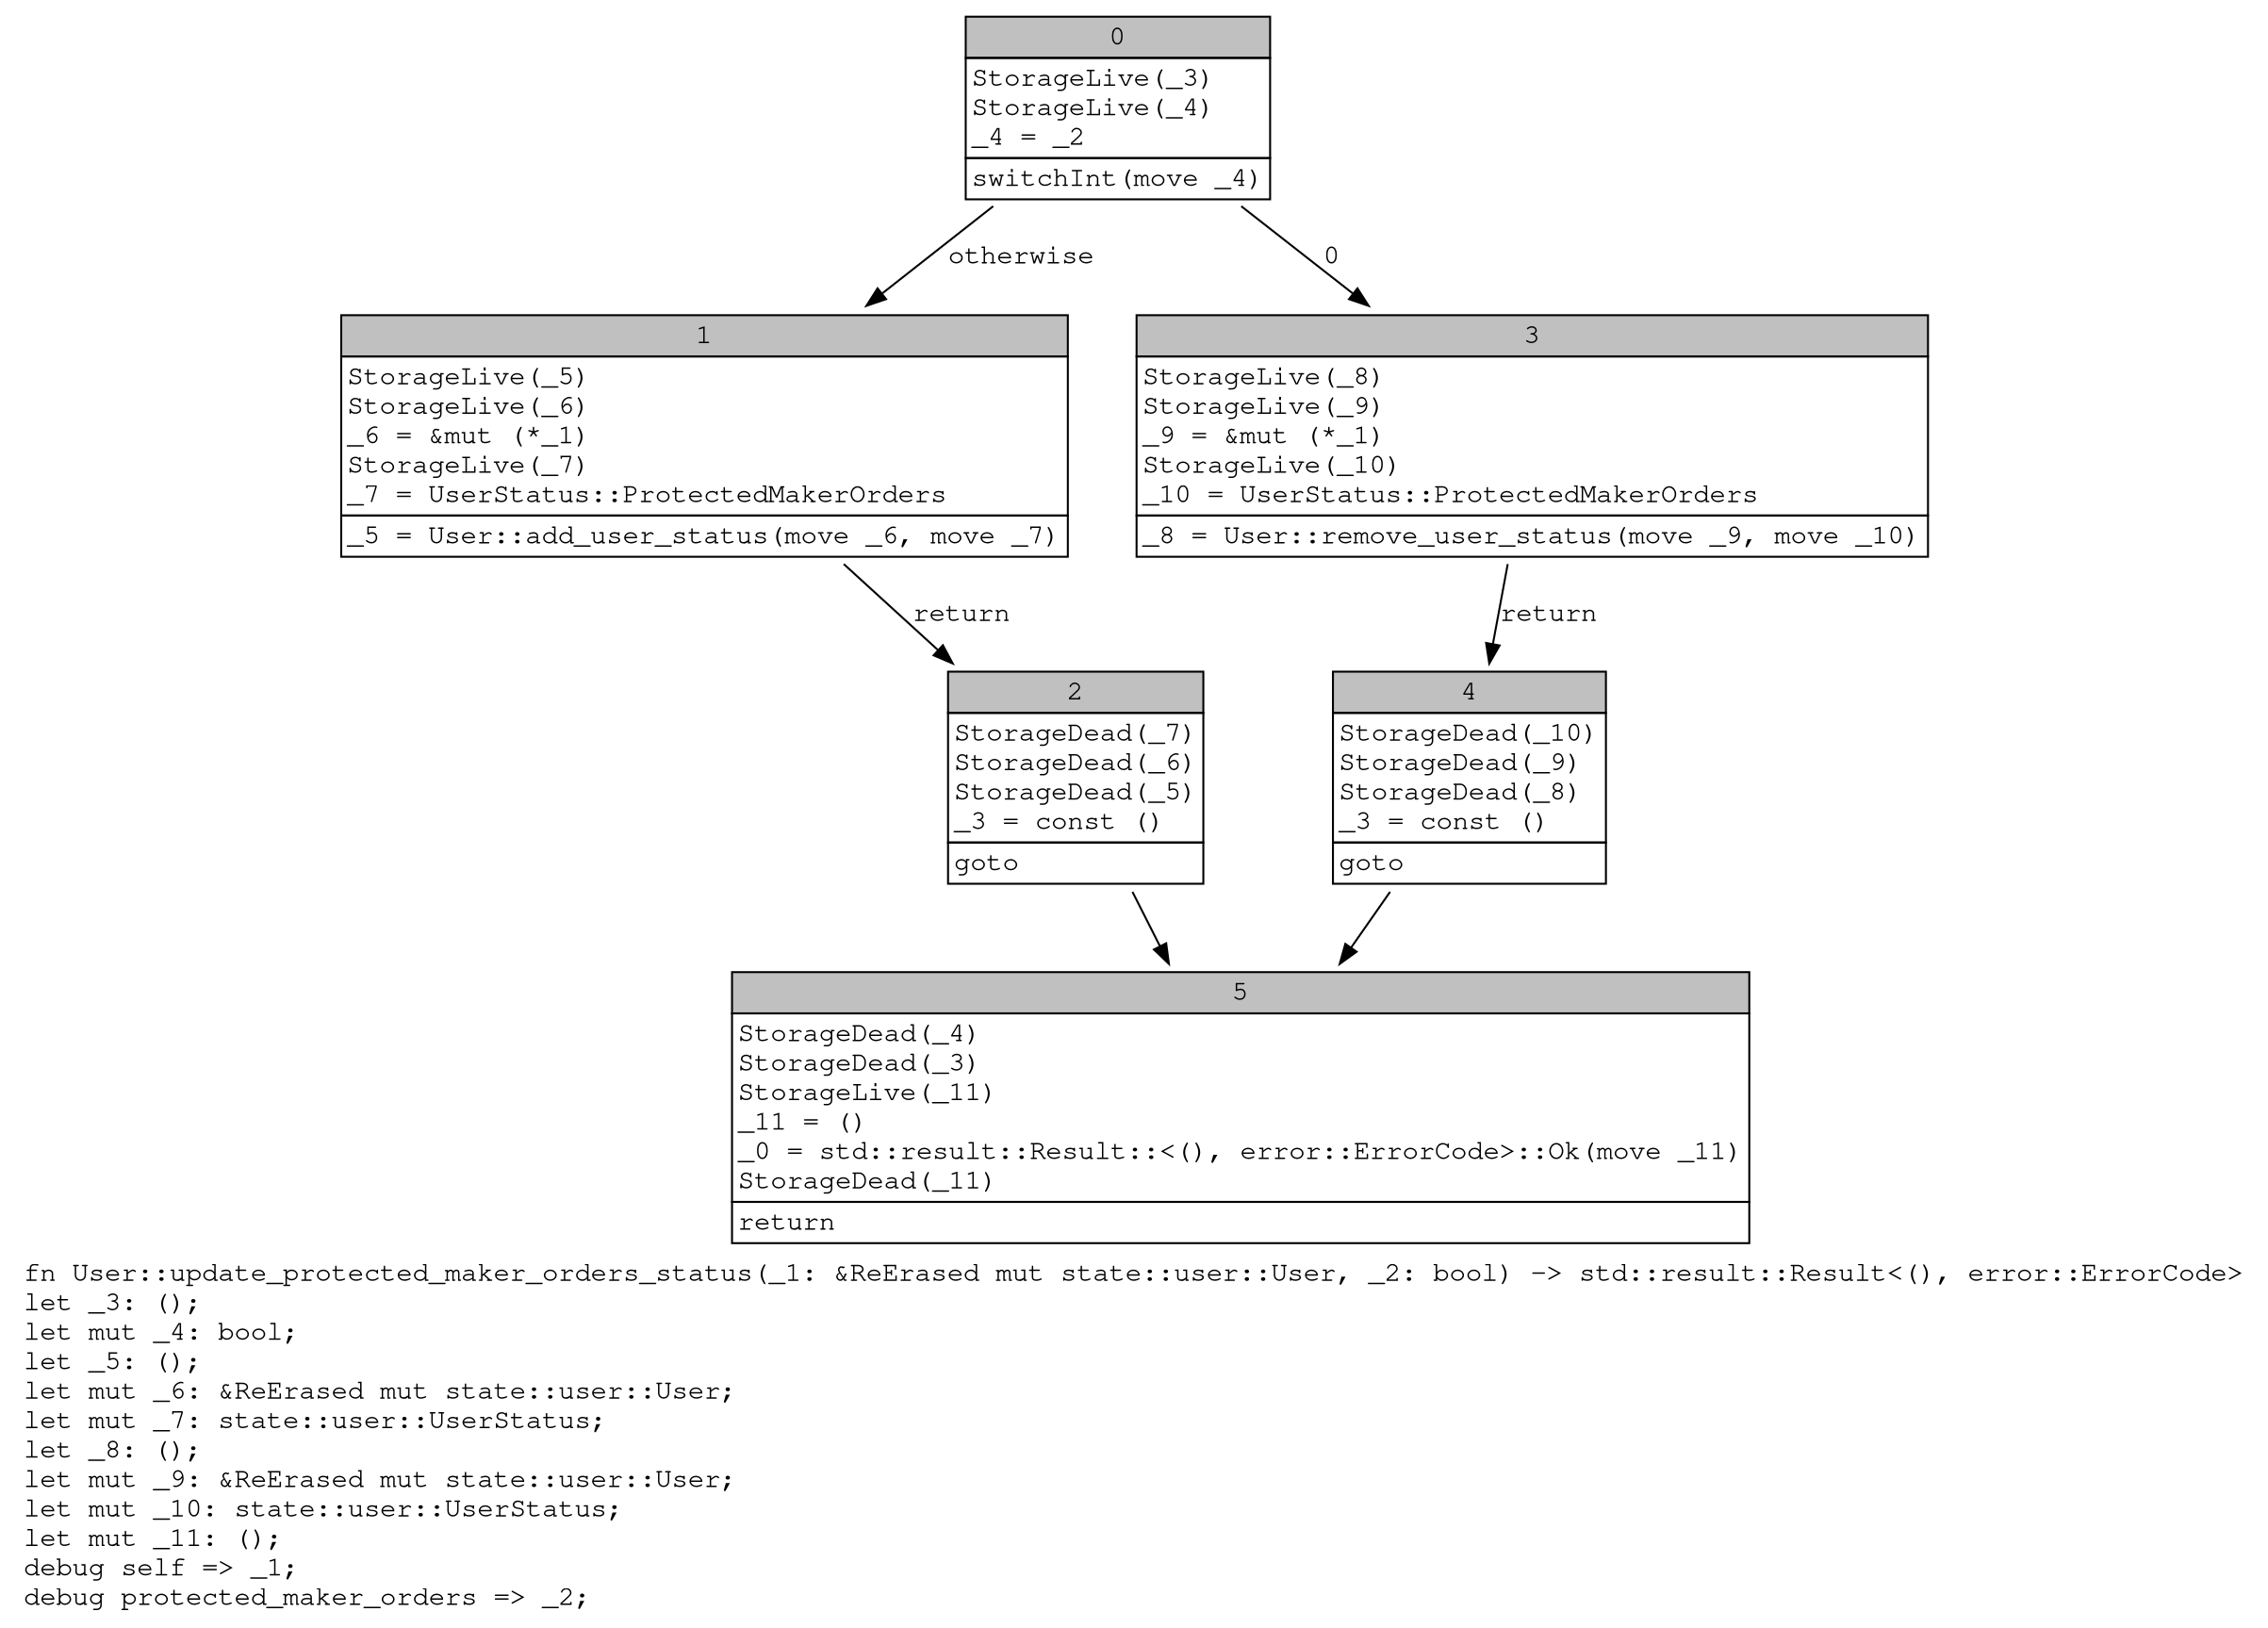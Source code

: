 digraph Mir_0_4320 {
    graph [fontname="Courier, monospace"];
    node [fontname="Courier, monospace"];
    edge [fontname="Courier, monospace"];
    label=<fn User::update_protected_maker_orders_status(_1: &amp;ReErased mut state::user::User, _2: bool) -&gt; std::result::Result&lt;(), error::ErrorCode&gt;<br align="left"/>let _3: ();<br align="left"/>let mut _4: bool;<br align="left"/>let _5: ();<br align="left"/>let mut _6: &amp;ReErased mut state::user::User;<br align="left"/>let mut _7: state::user::UserStatus;<br align="left"/>let _8: ();<br align="left"/>let mut _9: &amp;ReErased mut state::user::User;<br align="left"/>let mut _10: state::user::UserStatus;<br align="left"/>let mut _11: ();<br align="left"/>debug self =&gt; _1;<br align="left"/>debug protected_maker_orders =&gt; _2;<br align="left"/>>;
    bb0__0_4320 [shape="none", label=<<table border="0" cellborder="1" cellspacing="0"><tr><td bgcolor="gray" align="center" colspan="1">0</td></tr><tr><td align="left" balign="left">StorageLive(_3)<br/>StorageLive(_4)<br/>_4 = _2<br/></td></tr><tr><td align="left">switchInt(move _4)</td></tr></table>>];
    bb1__0_4320 [shape="none", label=<<table border="0" cellborder="1" cellspacing="0"><tr><td bgcolor="gray" align="center" colspan="1">1</td></tr><tr><td align="left" balign="left">StorageLive(_5)<br/>StorageLive(_6)<br/>_6 = &amp;mut (*_1)<br/>StorageLive(_7)<br/>_7 = UserStatus::ProtectedMakerOrders<br/></td></tr><tr><td align="left">_5 = User::add_user_status(move _6, move _7)</td></tr></table>>];
    bb2__0_4320 [shape="none", label=<<table border="0" cellborder="1" cellspacing="0"><tr><td bgcolor="gray" align="center" colspan="1">2</td></tr><tr><td align="left" balign="left">StorageDead(_7)<br/>StorageDead(_6)<br/>StorageDead(_5)<br/>_3 = const ()<br/></td></tr><tr><td align="left">goto</td></tr></table>>];
    bb3__0_4320 [shape="none", label=<<table border="0" cellborder="1" cellspacing="0"><tr><td bgcolor="gray" align="center" colspan="1">3</td></tr><tr><td align="left" balign="left">StorageLive(_8)<br/>StorageLive(_9)<br/>_9 = &amp;mut (*_1)<br/>StorageLive(_10)<br/>_10 = UserStatus::ProtectedMakerOrders<br/></td></tr><tr><td align="left">_8 = User::remove_user_status(move _9, move _10)</td></tr></table>>];
    bb4__0_4320 [shape="none", label=<<table border="0" cellborder="1" cellspacing="0"><tr><td bgcolor="gray" align="center" colspan="1">4</td></tr><tr><td align="left" balign="left">StorageDead(_10)<br/>StorageDead(_9)<br/>StorageDead(_8)<br/>_3 = const ()<br/></td></tr><tr><td align="left">goto</td></tr></table>>];
    bb5__0_4320 [shape="none", label=<<table border="0" cellborder="1" cellspacing="0"><tr><td bgcolor="gray" align="center" colspan="1">5</td></tr><tr><td align="left" balign="left">StorageDead(_4)<br/>StorageDead(_3)<br/>StorageLive(_11)<br/>_11 = ()<br/>_0 = std::result::Result::&lt;(), error::ErrorCode&gt;::Ok(move _11)<br/>StorageDead(_11)<br/></td></tr><tr><td align="left">return</td></tr></table>>];
    bb0__0_4320 -> bb3__0_4320 [label="0"];
    bb0__0_4320 -> bb1__0_4320 [label="otherwise"];
    bb1__0_4320 -> bb2__0_4320 [label="return"];
    bb2__0_4320 -> bb5__0_4320 [label=""];
    bb3__0_4320 -> bb4__0_4320 [label="return"];
    bb4__0_4320 -> bb5__0_4320 [label=""];
}
